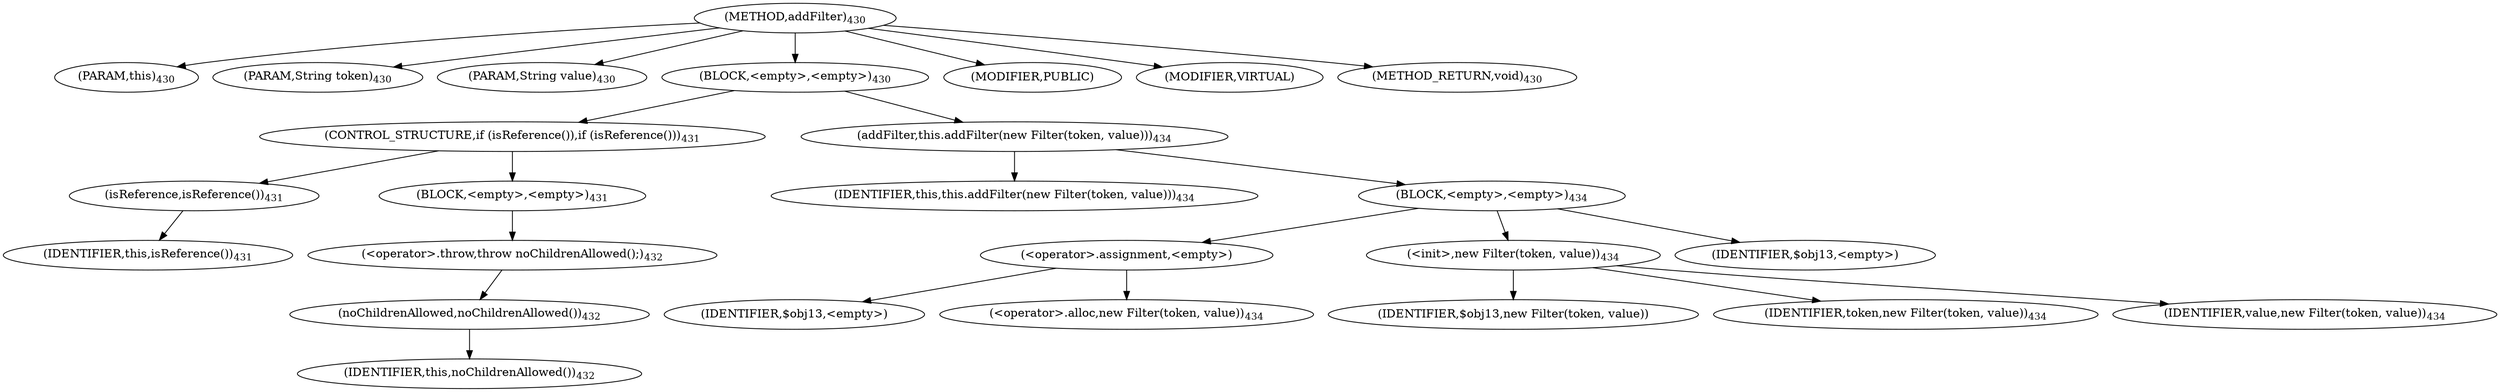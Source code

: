 digraph "addFilter" {  
"914" [label = <(METHOD,addFilter)<SUB>430</SUB>> ]
"102" [label = <(PARAM,this)<SUB>430</SUB>> ]
"915" [label = <(PARAM,String token)<SUB>430</SUB>> ]
"916" [label = <(PARAM,String value)<SUB>430</SUB>> ]
"917" [label = <(BLOCK,&lt;empty&gt;,&lt;empty&gt;)<SUB>430</SUB>> ]
"918" [label = <(CONTROL_STRUCTURE,if (isReference()),if (isReference()))<SUB>431</SUB>> ]
"919" [label = <(isReference,isReference())<SUB>431</SUB>> ]
"101" [label = <(IDENTIFIER,this,isReference())<SUB>431</SUB>> ]
"920" [label = <(BLOCK,&lt;empty&gt;,&lt;empty&gt;)<SUB>431</SUB>> ]
"921" [label = <(&lt;operator&gt;.throw,throw noChildrenAllowed();)<SUB>432</SUB>> ]
"922" [label = <(noChildrenAllowed,noChildrenAllowed())<SUB>432</SUB>> ]
"103" [label = <(IDENTIFIER,this,noChildrenAllowed())<SUB>432</SUB>> ]
"923" [label = <(addFilter,this.addFilter(new Filter(token, value)))<SUB>434</SUB>> ]
"104" [label = <(IDENTIFIER,this,this.addFilter(new Filter(token, value)))<SUB>434</SUB>> ]
"924" [label = <(BLOCK,&lt;empty&gt;,&lt;empty&gt;)<SUB>434</SUB>> ]
"925" [label = <(&lt;operator&gt;.assignment,&lt;empty&gt;)> ]
"926" [label = <(IDENTIFIER,$obj13,&lt;empty&gt;)> ]
"927" [label = <(&lt;operator&gt;.alloc,new Filter(token, value))<SUB>434</SUB>> ]
"928" [label = <(&lt;init&gt;,new Filter(token, value))<SUB>434</SUB>> ]
"929" [label = <(IDENTIFIER,$obj13,new Filter(token, value))> ]
"930" [label = <(IDENTIFIER,token,new Filter(token, value))<SUB>434</SUB>> ]
"931" [label = <(IDENTIFIER,value,new Filter(token, value))<SUB>434</SUB>> ]
"932" [label = <(IDENTIFIER,$obj13,&lt;empty&gt;)> ]
"933" [label = <(MODIFIER,PUBLIC)> ]
"934" [label = <(MODIFIER,VIRTUAL)> ]
"935" [label = <(METHOD_RETURN,void)<SUB>430</SUB>> ]
  "914" -> "102" 
  "914" -> "915" 
  "914" -> "916" 
  "914" -> "917" 
  "914" -> "933" 
  "914" -> "934" 
  "914" -> "935" 
  "917" -> "918" 
  "917" -> "923" 
  "918" -> "919" 
  "918" -> "920" 
  "919" -> "101" 
  "920" -> "921" 
  "921" -> "922" 
  "922" -> "103" 
  "923" -> "104" 
  "923" -> "924" 
  "924" -> "925" 
  "924" -> "928" 
  "924" -> "932" 
  "925" -> "926" 
  "925" -> "927" 
  "928" -> "929" 
  "928" -> "930" 
  "928" -> "931" 
}
